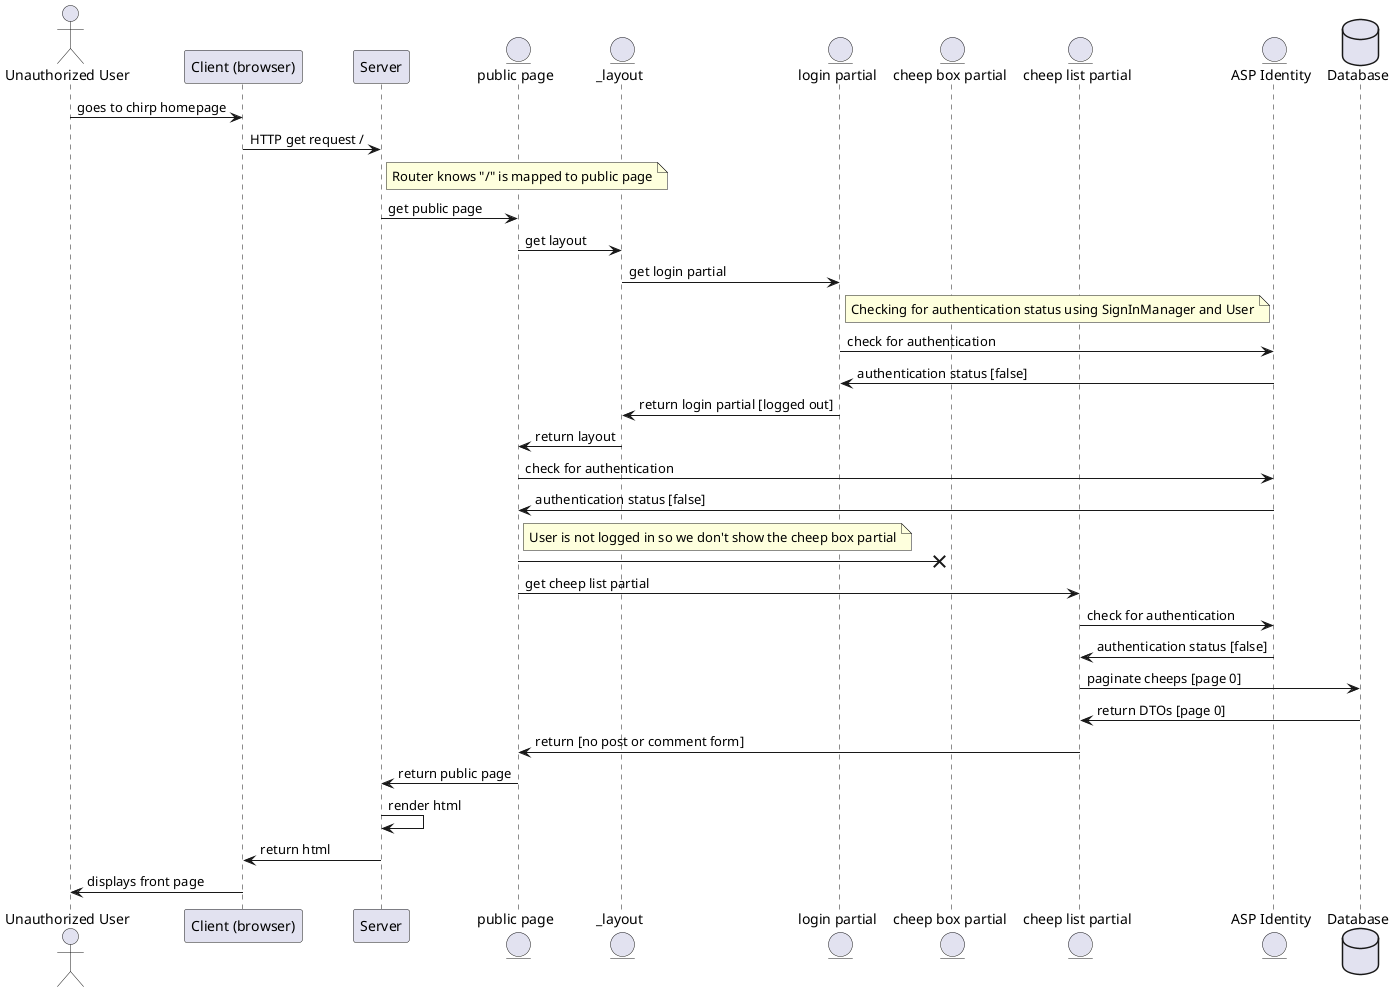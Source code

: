 @startuml
 
actor       "Unauthorized User"  as usr
participant "Client (browser)"   as client
participant Server               as server
entity      "public page"        as public
entity      "_layout"            as layout
entity      "login partial"      as login
entity      "cheep box partial"  as box
entity      "cheep list partial" as cheeps
entity      "ASP Identity"       as asp
database    Database             as DB

usr -> client : goes to chirp homepage
client -> server : HTTP get request /
note right of server : Router knows "/" is mapped to public page
server -> public : get public page

public -> layout : get layout
layout -> login : get login partial
note right of login : Checking for authentication status using SignInManager and User
login -> asp : check for authentication
asp -> login : authentication status [false]
login -> layout : return login partial [logged out]
layout -> public : return layout

public -> asp : check for authentication
asp -> public : authentication status [false]
note right of public : User is not logged in so we don't show the cheep box partial
public ->X box 

public -> cheeps : get cheep list partial
cheeps -> asp : check for authentication
asp -> cheeps : authentication status [false]
cheeps -> DB : paginate cheeps [page 0]
DB -> cheeps : return DTOs [page 0]
cheeps -> public : return [no post or comment form]

public -> server : return public page
server -> server : render html
server -> client : return html
client -> usr : displays front page



@enduml
